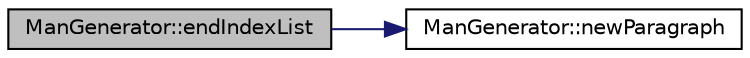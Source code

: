 digraph "ManGenerator::endIndexList"
{
 // LATEX_PDF_SIZE
  edge [fontname="Helvetica",fontsize="10",labelfontname="Helvetica",labelfontsize="10"];
  node [fontname="Helvetica",fontsize="10",shape=record];
  rankdir="LR";
  Node1 [label="ManGenerator::endIndexList",height=0.2,width=0.4,color="black", fillcolor="grey75", style="filled", fontcolor="black",tooltip=" "];
  Node1 -> Node2 [color="midnightblue",fontsize="10",style="solid",fontname="Helvetica"];
  Node2 [label="ManGenerator::newParagraph",height=0.2,width=0.4,color="black", fillcolor="white", style="filled",URL="$classManGenerator.html#a0242c97cf62889e69e74196b9567e7d0",tooltip=" "];
}

